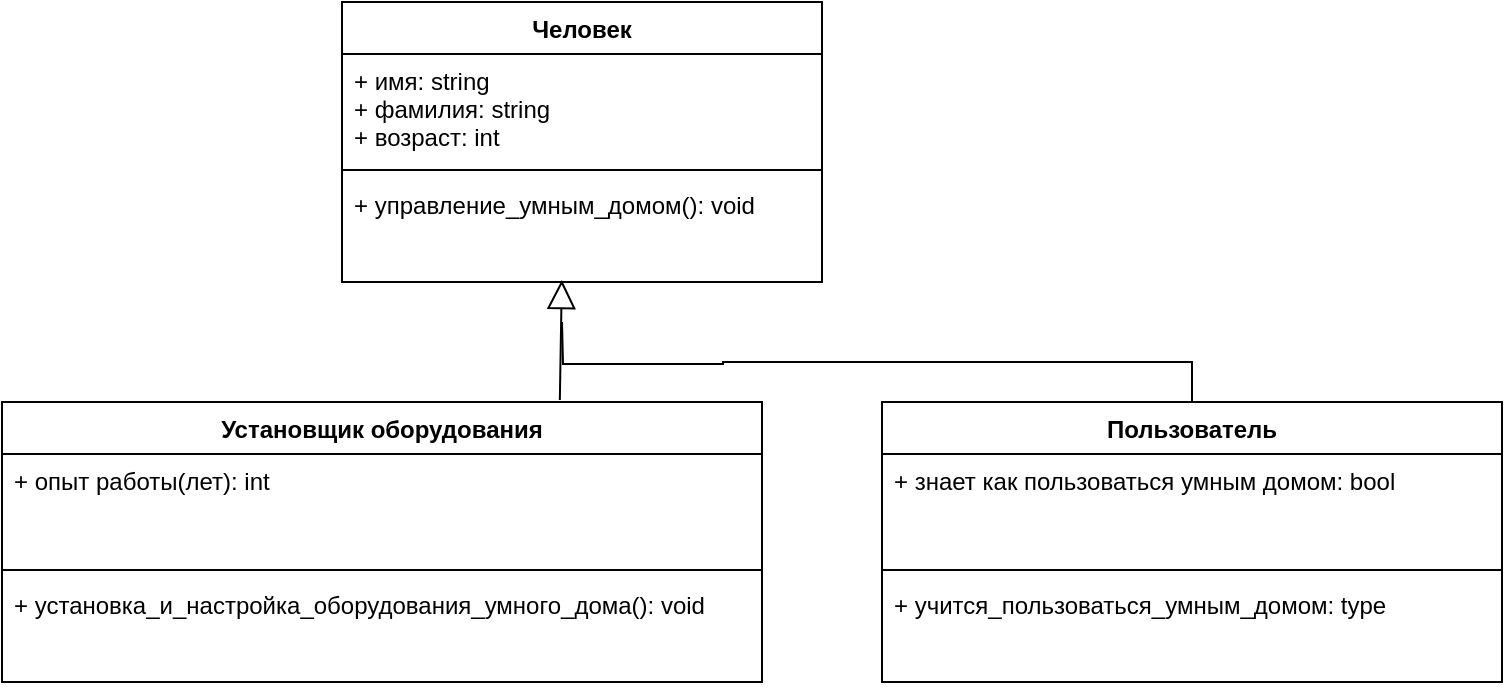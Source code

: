 <mxfile version="20.8.5" type="github">
  <diagram id="fnPSyMXMoG7nJVuu_Msm" name="Страница 1">
    <mxGraphModel dx="880" dy="1621" grid="1" gridSize="10" guides="1" tooltips="1" connect="1" arrows="1" fold="1" page="1" pageScale="1" pageWidth="827" pageHeight="1169" math="0" shadow="0">
      <root>
        <mxCell id="0" />
        <mxCell id="1" parent="0" />
        <mxCell id="wb20SJSrFYorjm7Wo2vu-22" style="edgeStyle=orthogonalEdgeStyle;rounded=0;orthogonalLoop=1;jettySize=auto;html=1;exitX=0.5;exitY=0;exitDx=0;exitDy=0;endArrow=none;endFill=0;" edge="1" parent="1" source="wb20SJSrFYorjm7Wo2vu-5">
          <mxGeometry relative="1" as="geometry">
            <mxPoint x="320" y="40" as="targetPoint" />
          </mxGeometry>
        </mxCell>
        <mxCell id="wb20SJSrFYorjm7Wo2vu-5" value="Пользователь" style="swimlane;fontStyle=1;align=center;verticalAlign=top;childLayout=stackLayout;horizontal=1;startSize=26;horizontalStack=0;resizeParent=1;resizeParentMax=0;resizeLast=0;collapsible=1;marginBottom=0;" vertex="1" parent="1">
          <mxGeometry x="480" y="80" width="310" height="140" as="geometry" />
        </mxCell>
        <mxCell id="wb20SJSrFYorjm7Wo2vu-6" value="+ знает как пользоваться умным домом: bool&#xa;" style="text;strokeColor=none;fillColor=none;align=left;verticalAlign=top;spacingLeft=4;spacingRight=4;overflow=hidden;rotatable=0;points=[[0,0.5],[1,0.5]];portConstraint=eastwest;" vertex="1" parent="wb20SJSrFYorjm7Wo2vu-5">
          <mxGeometry y="26" width="310" height="54" as="geometry" />
        </mxCell>
        <mxCell id="wb20SJSrFYorjm7Wo2vu-7" value="" style="line;strokeWidth=1;fillColor=none;align=left;verticalAlign=middle;spacingTop=-1;spacingLeft=3;spacingRight=3;rotatable=0;labelPosition=right;points=[];portConstraint=eastwest;strokeColor=inherit;" vertex="1" parent="wb20SJSrFYorjm7Wo2vu-5">
          <mxGeometry y="80" width="310" height="8" as="geometry" />
        </mxCell>
        <mxCell id="wb20SJSrFYorjm7Wo2vu-8" value="+ учится_пользоваться_умным_домом: type" style="text;strokeColor=none;fillColor=none;align=left;verticalAlign=top;spacingLeft=4;spacingRight=4;overflow=hidden;rotatable=0;points=[[0,0.5],[1,0.5]];portConstraint=eastwest;" vertex="1" parent="wb20SJSrFYorjm7Wo2vu-5">
          <mxGeometry y="88" width="310" height="52" as="geometry" />
        </mxCell>
        <mxCell id="wb20SJSrFYorjm7Wo2vu-13" value="Установщик оборудования" style="swimlane;fontStyle=1;align=center;verticalAlign=top;childLayout=stackLayout;horizontal=1;startSize=26;horizontalStack=0;resizeParent=1;resizeParentMax=0;resizeLast=0;collapsible=1;marginBottom=0;" vertex="1" parent="1">
          <mxGeometry x="40" y="80" width="380" height="140" as="geometry" />
        </mxCell>
        <mxCell id="wb20SJSrFYorjm7Wo2vu-14" value="+ опыт работы(лет): int&#xa;" style="text;strokeColor=none;fillColor=none;align=left;verticalAlign=top;spacingLeft=4;spacingRight=4;overflow=hidden;rotatable=0;points=[[0,0.5],[1,0.5]];portConstraint=eastwest;" vertex="1" parent="wb20SJSrFYorjm7Wo2vu-13">
          <mxGeometry y="26" width="380" height="54" as="geometry" />
        </mxCell>
        <mxCell id="wb20SJSrFYorjm7Wo2vu-15" value="" style="line;strokeWidth=1;fillColor=none;align=left;verticalAlign=middle;spacingTop=-1;spacingLeft=3;spacingRight=3;rotatable=0;labelPosition=right;points=[];portConstraint=eastwest;strokeColor=inherit;" vertex="1" parent="wb20SJSrFYorjm7Wo2vu-13">
          <mxGeometry y="80" width="380" height="8" as="geometry" />
        </mxCell>
        <mxCell id="wb20SJSrFYorjm7Wo2vu-16" value="+ установка_и_настройка_оборудования_умного_дома(): void" style="text;strokeColor=none;fillColor=none;align=left;verticalAlign=top;spacingLeft=4;spacingRight=4;overflow=hidden;rotatable=0;points=[[0,0.5],[1,0.5]];portConstraint=eastwest;" vertex="1" parent="wb20SJSrFYorjm7Wo2vu-13">
          <mxGeometry y="88" width="380" height="52" as="geometry" />
        </mxCell>
        <mxCell id="wb20SJSrFYorjm7Wo2vu-17" value="Человек" style="swimlane;fontStyle=1;align=center;verticalAlign=top;childLayout=stackLayout;horizontal=1;startSize=26;horizontalStack=0;resizeParent=1;resizeParentMax=0;resizeLast=0;collapsible=1;marginBottom=0;" vertex="1" parent="1">
          <mxGeometry x="210" y="-120" width="240" height="140" as="geometry" />
        </mxCell>
        <mxCell id="wb20SJSrFYorjm7Wo2vu-18" value="+ имя: string&#xa;+ фамилия: string&#xa;+ возраст: int" style="text;strokeColor=none;fillColor=none;align=left;verticalAlign=top;spacingLeft=4;spacingRight=4;overflow=hidden;rotatable=0;points=[[0,0.5],[1,0.5]];portConstraint=eastwest;" vertex="1" parent="wb20SJSrFYorjm7Wo2vu-17">
          <mxGeometry y="26" width="240" height="54" as="geometry" />
        </mxCell>
        <mxCell id="wb20SJSrFYorjm7Wo2vu-19" value="" style="line;strokeWidth=1;fillColor=none;align=left;verticalAlign=middle;spacingTop=-1;spacingLeft=3;spacingRight=3;rotatable=0;labelPosition=right;points=[];portConstraint=eastwest;strokeColor=inherit;" vertex="1" parent="wb20SJSrFYorjm7Wo2vu-17">
          <mxGeometry y="80" width="240" height="8" as="geometry" />
        </mxCell>
        <mxCell id="wb20SJSrFYorjm7Wo2vu-20" value="+ управление_умным_домом(): void" style="text;strokeColor=none;fillColor=none;align=left;verticalAlign=top;spacingLeft=4;spacingRight=4;overflow=hidden;rotatable=0;points=[[0,0.5],[1,0.5]];portConstraint=eastwest;" vertex="1" parent="wb20SJSrFYorjm7Wo2vu-17">
          <mxGeometry y="88" width="240" height="52" as="geometry" />
        </mxCell>
        <mxCell id="wb20SJSrFYorjm7Wo2vu-21" value="" style="endArrow=block;endFill=0;endSize=12;html=1;rounded=0;entryX=0.458;entryY=0.981;entryDx=0;entryDy=0;entryPerimeter=0;exitX=0.734;exitY=-0.007;exitDx=0;exitDy=0;exitPerimeter=0;" edge="1" parent="1" source="wb20SJSrFYorjm7Wo2vu-13" target="wb20SJSrFYorjm7Wo2vu-20">
          <mxGeometry width="160" relative="1" as="geometry">
            <mxPoint x="330" y="140" as="sourcePoint" />
            <mxPoint x="490" y="140" as="targetPoint" />
          </mxGeometry>
        </mxCell>
      </root>
    </mxGraphModel>
  </diagram>
</mxfile>
